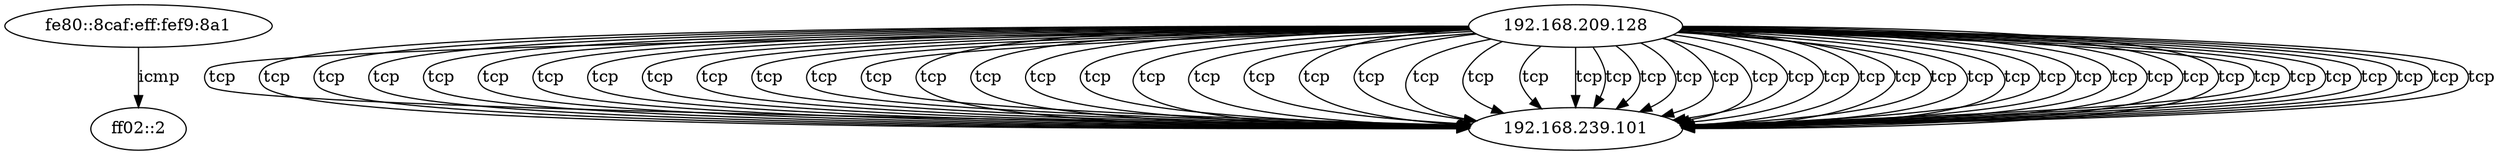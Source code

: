digraph ZeekTraffic {
  "fe80::8caf:eff:fef9:8a1" [degree=1, in_degree=0, out_degree=1, activity_score=0.10, total_connections=1];
  "ff02::2" [degree=1, in_degree=1, out_degree=0, activity_score=0.10, total_connections=1];
  "192.168.239.101" [degree=51, in_degree=51, out_degree=0, activity_score=1.00, total_connections=51];
  "192.168.209.128" [degree=51, in_degree=0, out_degree=51, activity_score=1.00, total_connections=51];
  "192.168.209.128" -> "192.168.239.101" [label="tcp", resp_ip_bytes="66383", orig_ip_bytes="38984", protocol="tcp", orig_pkts="81", timestamp="1747405140.116953", local_resp="true", src_port="36504", service="-", dst_port="443", conn_state="SF", resp_bytes="62223", local_orig="true", history="DdfFaRR", orig_bytes="34796", resp_pkts="80"];
  "192.168.209.128" -> "192.168.239.101" [label="tcp", resp_ip_bytes="65408", orig_ip_bytes="38414", protocol="tcp", orig_pkts="79", timestamp="1747405140.118482", local_resp="true", src_port="36492", service="-", dst_port="443", conn_state="SF", resp_bytes="61404", local_orig="true", history="DdfFaR", orig_bytes="34318", resp_pkts="77"];
  "192.168.209.128" -> "192.168.239.101" [label="tcp", resp_ip_bytes="64589", orig_ip_bytes="38015", protocol="tcp", orig_pkts="80", timestamp="1747405140.117802", local_resp="true", src_port="36548", service="-", dst_port="443", conn_state="SF", resp_bytes="60585", local_orig="true", history="DdfFRRaR", orig_bytes="33879", resp_pkts="77"];
  "192.168.209.128" -> "192.168.239.101" [label="tcp", resp_ip_bytes="65460", orig_ip_bytes="38525", protocol="tcp", orig_pkts="81", timestamp="1747405140.138074", local_resp="true", src_port="36520", service="-", dst_port="443", conn_state="SF", resp_bytes="61404", local_orig="true", history="ADdfFaR", orig_bytes="34325", resp_pkts="78"];
  "192.168.209.128" -> "192.168.239.101" [label="tcp", resp_ip_bytes="61157", orig_ip_bytes="36028", protocol="tcp", orig_pkts="77", timestamp="1747405140.132594", local_resp="true", src_port="36530", service="-", dst_port="443", conn_state="SF", resp_bytes="57309", local_orig="true", history="DdAfFaRR", orig_bytes="32048", resp_pkts="74"];
  "192.168.209.128" -> "192.168.239.101" [label="tcp", resp_ip_bytes="64589", orig_ip_bytes="37942", protocol="tcp", orig_pkts="79", timestamp="1747405140.132891", local_resp="true", src_port="36552", service="-", dst_port="443", conn_state="SF", resp_bytes="60585", local_orig="true", history="DdAfFaR", orig_bytes="33846", resp_pkts="77"];
  "192.168.209.128" -> "192.168.239.101" [label="tcp", resp_ip_bytes="64589", orig_ip_bytes="38183", protocol="tcp", orig_pkts="84", timestamp="1747405140.132869", local_resp="true", src_port="36560", service="-", dst_port="443", conn_state="SF", resp_bytes="60585", local_orig="true", history="DdAfFRRaR", orig_bytes="33839", resp_pkts="77"];
  "192.168.209.128" -> "192.168.239.101" [label="tcp", resp_ip_bytes="70686", orig_ip_bytes="41605", protocol="tcp", orig_pkts="88", timestamp="1747405140.133811", local_resp="true", src_port="36544", service="-", dst_port="443", conn_state="SF", resp_bytes="66318", local_orig="true", history="DdAfFaRR", orig_bytes="37053", resp_pkts="84"];
  "192.168.209.128" -> "192.168.239.101" [label="tcp", resp_ip_bytes="90716", orig_ip_bytes="52514", protocol="tcp", orig_pkts="113", timestamp="1747405140.822829", local_resp="true", src_port="36626", service="ssl", dst_port="443", conn_state="SF", resp_bytes="84676", local_orig="true", history="ShADadfFRR", orig_bytes="46654", resp_pkts="116"];
  "192.168.209.128" -> "192.168.239.101" [label="tcp", resp_ip_bytes="89095", orig_ip_bytes="52641", protocol="tcp", orig_pkts="110", timestamp="1747405140.741949", local_resp="true", src_port="36570", service="ssl", dst_port="443", conn_state="SF", resp_bytes="83211", local_orig="true", history="ShADadfFR", orig_bytes="46925", resp_pkts="113"];
  "192.168.209.128" -> "192.168.239.101" [label="tcp", resp_ip_bytes="90612", orig_ip_bytes="52410", protocol="tcp", orig_pkts="111", timestamp="1747405140.772963", local_resp="true", src_port="36592", service="ssl", dst_port="443", conn_state="SF", resp_bytes="84676", local_orig="true", history="ShADadfFR", orig_bytes="46642", resp_pkts="114"];
  "192.168.209.128" -> "192.168.239.101" [label="tcp", resp_ip_bytes="89095", orig_ip_bytes="52829", protocol="tcp", orig_pkts="113", timestamp="1747405140.842102", local_resp="true", src_port="36640", service="ssl", dst_port="443", conn_state="SF", resp_bytes="83211", local_orig="true", history="ShADadfFRR", orig_bytes="46969", resp_pkts="113"];
  "192.168.209.128" -> "192.168.239.101" [label="tcp", resp_ip_bytes="89095", orig_ip_bytes="52805", protocol="tcp", orig_pkts="112", timestamp="1747405140.877173", local_resp="true", src_port="36654", service="ssl", dst_port="443", conn_state="SF", resp_bytes="83211", local_orig="true", history="ShADadfFR", orig_bytes="46985", resp_pkts="113"];
  "192.168.209.128" -> "192.168.239.101" [label="tcp", resp_ip_bytes="89095", orig_ip_bytes="52815", protocol="tcp", orig_pkts="112", timestamp="1747405140.793714", local_resp="true", src_port="36594", service="ssl", dst_port="443", conn_state="SF", resp_bytes="83211", local_orig="true", history="ShADadfFR", orig_bytes="46995", resp_pkts="113"];
  "192.168.209.128" -> "192.168.239.101" [label="tcp", resp_ip_bytes="89147", orig_ip_bytes="52863", protocol="tcp", orig_pkts="113", timestamp="1747405140.764288", local_resp="true", src_port="36584", service="ssl", dst_port="443", conn_state="SF", resp_bytes="83211", local_orig="true", history="ShADadfFRR", orig_bytes="47003", resp_pkts="114"];
  "192.168.209.128" -> "192.168.239.101" [label="tcp", resp_ip_bytes="89095", orig_ip_bytes="52948", protocol="tcp", orig_pkts="114", timestamp="1747405140.815680", local_resp="true", src_port="36610", service="ssl", dst_port="443", conn_state="SF", resp_bytes="83211", local_orig="true", history="ShADadfFRRR", orig_bytes="47036", resp_pkts="113"];
  "192.168.209.128" -> "192.168.239.101" [label="tcp", resp_ip_bytes="89095", orig_ip_bytes="53068", protocol="tcp", orig_pkts="114", timestamp="1747405141.618221", local_resp="true", src_port="36666", service="ssl", dst_port="443", conn_state="SF", resp_bytes="83211", local_orig="true", history="ShADadfFR", orig_bytes="47144", resp_pkts="113"];
  "192.168.209.128" -> "192.168.239.101" [label="tcp", resp_ip_bytes="90664", orig_ip_bytes="52653", protocol="tcp", orig_pkts="112", timestamp="1747405141.699002", local_resp="true", src_port="36698", service="ssl", dst_port="443", conn_state="SF", resp_bytes="84676", local_orig="true", history="ShADadfFR", orig_bytes="46833", resp_pkts="115"];
  "192.168.209.128" -> "192.168.239.101" [label="tcp", resp_ip_bytes="89199", orig_ip_bytes="52901", protocol="tcp", orig_pkts="112", timestamp="1747405141.699508", local_resp="true", src_port="36706", service="ssl", dst_port="443", conn_state="SF", resp_bytes="83211", local_orig="true", history="ShADadfFR", orig_bytes="47081", resp_pkts="115"];
  "192.168.209.128" -> "192.168.239.101" [label="tcp", resp_ip_bytes="89147", orig_ip_bytes="53120", protocol="tcp", orig_pkts="114", timestamp="1747405141.638414", local_resp="true", src_port="36672", service="ssl", dst_port="443", conn_state="SF", resp_bytes="83211", local_orig="true", history="ShADadfFR", orig_bytes="47196", resp_pkts="114"];
  "192.168.209.128" -> "192.168.239.101" [label="tcp", resp_ip_bytes="89095", orig_ip_bytes="52861", protocol="tcp", orig_pkts="111", timestamp="1747405141.670878", local_resp="true", src_port="36674", service="ssl", dst_port="443", conn_state="SF", resp_bytes="83211", local_orig="true", history="ShADadfFR", orig_bytes="47093", resp_pkts="113"];
  "192.168.209.128" -> "192.168.239.101" [label="tcp", resp_ip_bytes="90768", orig_ip_bytes="52741", protocol="tcp", orig_pkts="113", timestamp="1747405141.671252", local_resp="true", src_port="36684", service="ssl", dst_port="443", conn_state="SF", resp_bytes="84676", local_orig="true", history="ShADadfFRR", orig_bytes="46881", resp_pkts="117"];
  "192.168.209.128" -> "192.168.239.101" [label="tcp", resp_ip_bytes="89147", orig_ip_bytes="52949", protocol="tcp", orig_pkts="113", timestamp="1747405141.728046", local_resp="true", src_port="36716", service="ssl", dst_port="443", conn_state="SF", resp_bytes="83211", local_orig="true", history="ShADadfFR", orig_bytes="47077", resp_pkts="114"];
  "192.168.209.128" -> "192.168.239.101" [label="tcp", resp_ip_bytes="89095", orig_ip_bytes="53043", protocol="tcp", orig_pkts="113", timestamp="1747405141.691541", local_resp="true", src_port="36694", service="ssl", dst_port="443", conn_state="SF", resp_bytes="83211", local_orig="true", history="ShADadfFR", orig_bytes="47171", resp_pkts="113"];
  "192.168.209.128" -> "192.168.239.101" [label="tcp", resp_ip_bytes="89095", orig_ip_bytes="53154", protocol="tcp", orig_pkts="114", timestamp="1747405142.478396", local_resp="true", src_port="36728", service="ssl", dst_port="443", conn_state="SF", resp_bytes="83211", local_orig="true", history="ShADadfFRRR", orig_bytes="47242", resp_pkts="113"];
  "192.168.209.128" -> "192.168.239.101" [label="tcp", resp_ip_bytes="89043", orig_ip_bytes="53004", protocol="tcp", orig_pkts="111", timestamp="1747405142.591258", local_resp="true", src_port="36764", service="ssl", dst_port="443", conn_state="SF", resp_bytes="83211", local_orig="true", history="ShADadfFR", orig_bytes="47236", resp_pkts="112"];
  "192.168.209.128" -> "192.168.239.101" [label="tcp", resp_ip_bytes="89095", orig_ip_bytes="53070", protocol="tcp", orig_pkts="112", timestamp="1747405142.533875", local_resp="true", src_port="36744", service="ssl", dst_port="443", conn_state="SF", resp_bytes="83211", local_orig="true", history="ShADadfFR", orig_bytes="47250", resp_pkts="113"];
  "192.168.209.128" -> "192.168.239.101" [label="tcp", resp_ip_bytes="90612", orig_ip_bytes="52788", protocol="tcp", orig_pkts="112", timestamp="1747405142.600369", local_resp="true", src_port="36780", service="ssl", dst_port="443", conn_state="SF", resp_bytes="84676", local_orig="true", history="ShADadfFR", orig_bytes="46968", resp_pkts="114"];
  "192.168.209.128" -> "192.168.239.101" [label="tcp", resp_ip_bytes="90560", orig_ip_bytes="52850", protocol="tcp", orig_pkts="113", timestamp="1747405142.537464", local_resp="true", src_port="36760", service="ssl", dst_port="443", conn_state="SF", resp_bytes="84676", local_orig="true", history="ShADadfFR", orig_bytes="46978", resp_pkts="113"];
  "192.168.209.128" -> "192.168.239.101" [label="tcp", resp_ip_bytes="90508", orig_ip_bytes="52806", protocol="tcp", orig_pkts="112", timestamp="1747405142.601068", local_resp="true", src_port="36784", service="ssl", dst_port="443", conn_state="SF", resp_bytes="84676", local_orig="true", history="ShADadfFR", orig_bytes="46986", resp_pkts="112"];
  "192.168.209.128" -> "192.168.239.101" [label="tcp", resp_ip_bytes="89095", orig_ip_bytes="53185", protocol="tcp", orig_pkts="114", timestamp="1747405142.681499", local_resp="true", src_port="36792", service="ssl", dst_port="443", conn_state="SF", resp_bytes="83211", local_orig="true", history="ShADadfFR", orig_bytes="47261", resp_pkts="113"];
  "192.168.209.128" -> "192.168.239.101" [label="tcp", resp_ip_bytes="23618", orig_ip_bytes="13566", protocol="tcp", orig_pkts="36", timestamp="1747405143.504231", local_resp="true", src_port="36832", service="ssl", dst_port="443", conn_state="SF", resp_bytes="21658", local_orig="true", history="ShADadfFr", orig_bytes="11686", resp_pkts="38"];
  "fe80::8caf:eff:fef9:8a1" -> "ff02::2" [label="icmp", resp_ip_bytes="0", orig_ip_bytes="224", protocol="icmp", orig_pkts="4", timestamp="1747405144.045322", local_resp="false", src_port="133", service="-", dst_port="134", conn_state="OTH", resp_bytes="0", local_orig="true", history="-", orig_bytes="32", resp_pkts="0"];
  "192.168.209.128" -> "192.168.239.101" [label="tcp", resp_ip_bytes="12800", orig_ip_bytes="3693", protocol="tcp", orig_pkts="21", timestamp="1747405228.580389", local_resp="true", src_port="56514", service="ssl", dst_port="443", conn_state="SF", resp_bytes="11632", local_orig="true", history="ShADadfFr", orig_bytes="2593", resp_pkts="23"];
  "192.168.209.128" -> "192.168.239.101" [label="tcp", resp_ip_bytes="31509", orig_ip_bytes="18160", protocol="tcp", orig_pkts="45", timestamp="1747405143.445954", local_resp="true", src_port="36820", service="ssl", dst_port="443", conn_state="SF", resp_bytes="29029", local_orig="true", history="ShADadfFr", orig_bytes="15812", resp_pkts="48"];
  "192.168.209.128" -> "192.168.239.101" [label="tcp", resp_ip_bytes="84030", orig_ip_bytes="50311", protocol="tcp", orig_pkts="110", timestamp="1747405142.745902", local_resp="true", src_port="36800", service="ssl", dst_port="443", conn_state="SF", resp_bytes="78338", local_orig="true", history="ShADadfFr", orig_bytes="44583", resp_pkts="110"];
  "192.168.209.128" -> "192.168.239.101" [label="tcp", resp_ip_bytes="31722", orig_ip_bytes="19524", protocol="tcp", orig_pkts="48", timestamp="1747405143.437883", local_resp="true", src_port="36808", service="ssl", dst_port="443", conn_state="SF", resp_bytes="29202", local_orig="true", history="ShADadfFr", orig_bytes="17020", resp_pkts="49"];
  "192.168.209.128" -> "192.168.239.101" [label="tcp", resp_ip_bytes="17786", orig_ip_bytes="11326", protocol="tcp", orig_pkts="32", timestamp="1747405143.578173", local_resp="true", src_port="36858", service="ssl", dst_port="443", conn_state="SF", resp_bytes="16098", local_orig="true", history="ShADadfFr", orig_bytes="9654", resp_pkts="33"];
  "192.168.209.128" -> "192.168.239.101" [label="tcp", resp_ip_bytes="21097", orig_ip_bytes="12063", protocol="tcp", orig_pkts="34", timestamp="1747405143.506304", local_resp="true", src_port="36850", service="ssl", dst_port="443", conn_state="SF", resp_bytes="19201", local_orig="true", history="ShADadfFr", orig_bytes="10287", resp_pkts="37"];
  "192.168.209.128" -> "192.168.239.101" [label="tcp", resp_ip_bytes="15975", orig_ip_bytes="8994", protocol="tcp", orig_pkts="28", timestamp="1747405143.582279", local_resp="true", src_port="36870", service="ssl", dst_port="443", conn_state="SF", resp_bytes="14287", local_orig="true", history="ShADadfFr", orig_bytes="7530", resp_pkts="33"];
  "192.168.209.128" -> "192.168.239.101" [label="tcp", resp_ip_bytes="24754", orig_ip_bytes="15449", protocol="tcp", orig_pkts="40", timestamp="1747405143.504429", local_resp="true", src_port="36834", service="ssl", dst_port="443", conn_state="SF", resp_bytes="22650", local_orig="true", history="ShADadfFr", orig_bytes="13361", resp_pkts="41"];
  "192.168.209.128" -> "192.168.239.101" [label="tcp", resp_ip_bytes="549915", orig_ip_bytes="77126", protocol="tcp", orig_pkts="257", timestamp="1747405276.569556", local_resp="true", src_port="51708", service="ssl", dst_port="443", conn_state="SF", resp_bytes="527056", local_orig="true", history="ShADadtfFRR", orig_bytes="63766", resp_pkts="423"];
  "192.168.209.128" -> "192.168.239.101" [label="tcp", resp_ip_bytes="547491", orig_ip_bytes="78183", protocol="tcp", orig_pkts="272", timestamp="1747405276.567948", local_resp="true", src_port="51694", service="ssl", dst_port="443", conn_state="SF", resp_bytes="525591", local_orig="true", history="ShADadfFR", orig_bytes="64043", resp_pkts="421"];
  "192.168.209.128" -> "192.168.239.101" [label="tcp", resp_ip_bytes="548852", orig_ip_bytes="76947", protocol="tcp", orig_pkts="253", timestamp="1747405276.570488", local_resp="true", src_port="51720", service="ssl", dst_port="443", conn_state="SF", resp_bytes="527056", local_orig="true", history="ShADadfFR", orig_bytes="63795", resp_pkts="419"];
  "192.168.209.128" -> "192.168.239.101" [label="tcp", resp_ip_bytes="549759", orig_ip_bytes="76615", protocol="tcp", orig_pkts="247", timestamp="1747405276.567947", local_resp="true", src_port="51680", service="ssl", dst_port="443", conn_state="SF", resp_bytes="527056", local_orig="true", history="ShADadtfFR", orig_bytes="63763", resp_pkts="420"];
  "192.168.209.128" -> "192.168.239.101" [label="tcp", resp_ip_bytes="548852", orig_ip_bytes="76464", protocol="tcp", orig_pkts="245", timestamp="1747405276.574704", local_resp="true", src_port="51740", service="ssl", dst_port="443", conn_state="SF", resp_bytes="527056", local_orig="true", history="ShADadfFRRRR", orig_bytes="63752", resp_pkts="419"];
  "192.168.209.128" -> "192.168.239.101" [label="tcp", resp_ip_bytes="548895", orig_ip_bytes="77233", protocol="tcp", orig_pkts="258", timestamp="1747405276.574003", local_resp="true", src_port="51724", service="ssl", dst_port="443", conn_state="SF", resp_bytes="527099", local_orig="true", history="ShADadfFR", orig_bytes="63821", resp_pkts="419"];
  "192.168.209.128" -> "192.168.239.101" [label="tcp", resp_ip_bytes="549008", orig_ip_bytes="76868", protocol="tcp", orig_pkts="252", timestamp="1747405276.575756", local_resp="true", src_port="51746", service="ssl", dst_port="443", conn_state="SF", resp_bytes="527056", local_orig="true", history="ShADadfFR", orig_bytes="63768", resp_pkts="422"];
  "192.168.209.128" -> "192.168.239.101" [label="tcp", resp_ip_bytes="549654", orig_ip_bytes="77017", protocol="tcp", orig_pkts="254", timestamp="1747405276.568903", local_resp="true", src_port="51698", service="ssl", dst_port="443", conn_state="SF", resp_bytes="527056", local_orig="true", history="ShADadtfFR", orig_bytes="63801", resp_pkts="418"];
  "192.168.209.128" -> "192.168.239.101" [label="tcp", resp_ip_bytes="548138", orig_ip_bytes="76354", protocol="tcp", orig_pkts="237", timestamp="1747405278.018933", local_resp="true", src_port="51802", service="ssl", dst_port="443", conn_state="SF", resp_bytes="525591", local_orig="true", history="ShADadtfFR", orig_bytes="64022", resp_pkts="417"];
  "192.168.209.128" -> "192.168.239.101" [label="tcp", resp_ip_bytes="548800", orig_ip_bytes="76248", protocol="tcp", orig_pkts="241", timestamp="1747405278.022654", local_resp="true", src_port="51808", service="ssl", dst_port="443", conn_state="SF", resp_bytes="527056", local_orig="true", history="ShADadfFR", orig_bytes="63720", resp_pkts="418"];
  "192.168.209.128" -> "192.168.239.101" [label="tcp", resp_ip_bytes="548190", orig_ip_bytes="76364", protocol="tcp", orig_pkts="238", timestamp="1747405277.919170", local_resp="true", src_port="51756", service="ssl", dst_port="443", conn_state="SF", resp_bytes="525591", local_orig="true", history="ShADadtfFRRRR", orig_bytes="64004", resp_pkts="418"];
}
